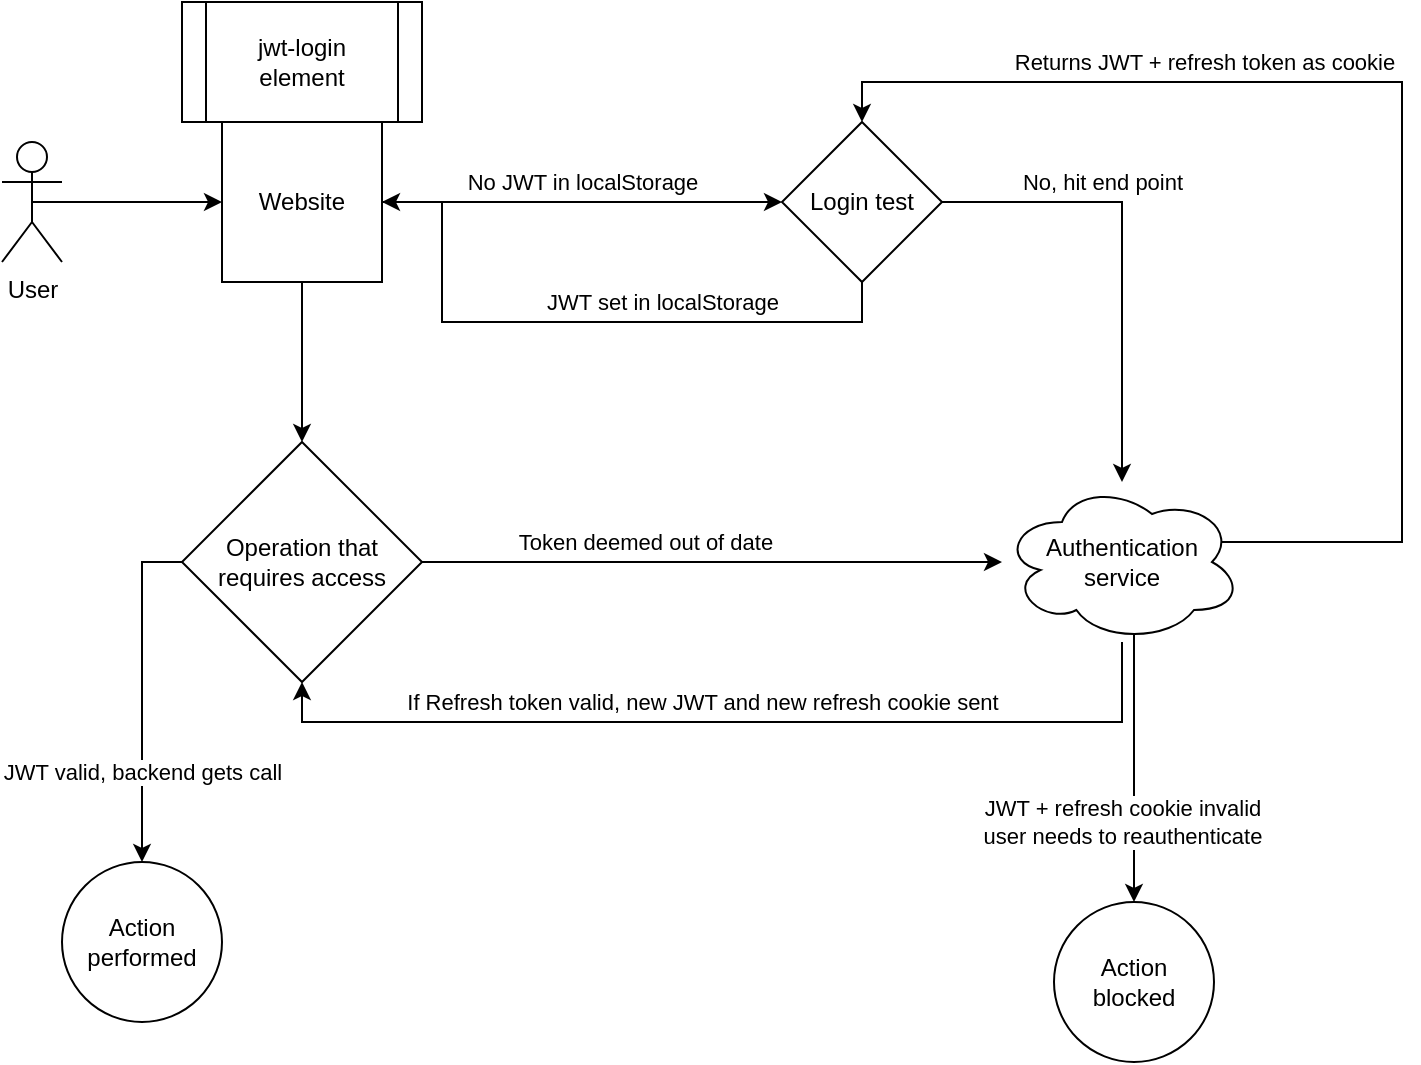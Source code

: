 <mxfile version="14.5.8" type="device"><diagram id="OGAcVCn59X7arvq0Qyww" name="Page-1"><mxGraphModel dx="1550" dy="873" grid="1" gridSize="10" guides="1" tooltips="1" connect="1" arrows="1" fold="1" page="1" pageScale="1" pageWidth="850" pageHeight="1100" math="0" shadow="0"><root><mxCell id="0"/><mxCell id="1" parent="0"/><mxCell id="q3y9n78z-gJNmqcc7JbI-5" style="edgeStyle=orthogonalEdgeStyle;rounded=0;orthogonalLoop=1;jettySize=auto;html=1;exitX=0.5;exitY=0.5;exitDx=0;exitDy=0;exitPerimeter=0;entryX=0;entryY=0.5;entryDx=0;entryDy=0;" edge="1" parent="1" source="q3y9n78z-gJNmqcc7JbI-1" target="q3y9n78z-gJNmqcc7JbI-2"><mxGeometry relative="1" as="geometry"/></mxCell><mxCell id="q3y9n78z-gJNmqcc7JbI-1" value="User" style="shape=umlActor;verticalLabelPosition=bottom;verticalAlign=top;html=1;outlineConnect=0;" vertex="1" parent="1"><mxGeometry x="60" y="200" width="30" height="60" as="geometry"/></mxCell><mxCell id="q3y9n78z-gJNmqcc7JbI-7" value="No JWT in localStorage" style="edgeStyle=orthogonalEdgeStyle;rounded=0;orthogonalLoop=1;jettySize=auto;html=1;" edge="1" parent="1" source="q3y9n78z-gJNmqcc7JbI-2" target="q3y9n78z-gJNmqcc7JbI-6"><mxGeometry y="10" relative="1" as="geometry"><mxPoint as="offset"/></mxGeometry></mxCell><mxCell id="q3y9n78z-gJNmqcc7JbI-13" style="edgeStyle=orthogonalEdgeStyle;rounded=0;orthogonalLoop=1;jettySize=auto;html=1;" edge="1" parent="1" source="q3y9n78z-gJNmqcc7JbI-2" target="q3y9n78z-gJNmqcc7JbI-9"><mxGeometry relative="1" as="geometry"/></mxCell><mxCell id="q3y9n78z-gJNmqcc7JbI-2" value="Website" style="whiteSpace=wrap;html=1;aspect=fixed;" vertex="1" parent="1"><mxGeometry x="170" y="190" width="80" height="80" as="geometry"/></mxCell><mxCell id="q3y9n78z-gJNmqcc7JbI-11" style="edgeStyle=orthogonalEdgeStyle;rounded=0;orthogonalLoop=1;jettySize=auto;html=1;exitX=0.875;exitY=0.5;exitDx=0;exitDy=0;exitPerimeter=0;entryX=0.5;entryY=0;entryDx=0;entryDy=0;" edge="1" parent="1" source="q3y9n78z-gJNmqcc7JbI-3" target="q3y9n78z-gJNmqcc7JbI-6"><mxGeometry relative="1" as="geometry"><Array as="points"><mxPoint x="665" y="400"/><mxPoint x="760" y="400"/><mxPoint x="760" y="170"/><mxPoint x="490" y="170"/></Array></mxGeometry></mxCell><mxCell id="q3y9n78z-gJNmqcc7JbI-12" value="Returns JWT + refresh token as cookie" style="edgeLabel;html=1;align=center;verticalAlign=middle;resizable=0;points=[];" vertex="1" connectable="0" parent="q3y9n78z-gJNmqcc7JbI-11"><mxGeometry x="0.263" relative="1" as="geometry"><mxPoint x="-40" y="-10" as="offset"/></mxGeometry></mxCell><mxCell id="q3y9n78z-gJNmqcc7JbI-16" value="If Refresh token valid, new JWT and new refresh cookie sent" style="edgeStyle=orthogonalEdgeStyle;rounded=0;orthogonalLoop=1;jettySize=auto;html=1;entryX=0.5;entryY=1;entryDx=0;entryDy=0;" edge="1" parent="1" source="q3y9n78z-gJNmqcc7JbI-3" target="q3y9n78z-gJNmqcc7JbI-9"><mxGeometry x="0.064" y="-10" relative="1" as="geometry"><Array as="points"><mxPoint x="620" y="490"/><mxPoint x="210" y="490"/></Array><mxPoint as="offset"/></mxGeometry></mxCell><mxCell id="q3y9n78z-gJNmqcc7JbI-23" value="JWT + refresh cookie invalid&lt;br&gt;user needs to reauthenticate" style="edgeStyle=orthogonalEdgeStyle;rounded=0;orthogonalLoop=1;jettySize=auto;html=1;exitX=0.55;exitY=0.95;exitDx=0;exitDy=0;exitPerimeter=0;" edge="1" parent="1" source="q3y9n78z-gJNmqcc7JbI-3" target="q3y9n78z-gJNmqcc7JbI-22"><mxGeometry x="0.403" y="-6" relative="1" as="geometry"><mxPoint as="offset"/></mxGeometry></mxCell><mxCell id="q3y9n78z-gJNmqcc7JbI-3" value="Authentication&lt;br&gt;service" style="ellipse;shape=cloud;whiteSpace=wrap;html=1;" vertex="1" parent="1"><mxGeometry x="560" y="370" width="120" height="80" as="geometry"/></mxCell><mxCell id="q3y9n78z-gJNmqcc7JbI-4" value="jwt-login&lt;br&gt;element" style="shape=process;whiteSpace=wrap;html=1;backgroundOutline=1;" vertex="1" parent="1"><mxGeometry x="150" y="130" width="120" height="60" as="geometry"/></mxCell><mxCell id="q3y9n78z-gJNmqcc7JbI-8" value="No, hit end point" style="edgeStyle=orthogonalEdgeStyle;rounded=0;orthogonalLoop=1;jettySize=auto;html=1;exitX=1;exitY=0.5;exitDx=0;exitDy=0;" edge="1" parent="1" source="q3y9n78z-gJNmqcc7JbI-6" target="q3y9n78z-gJNmqcc7JbI-3"><mxGeometry x="-0.304" y="10" relative="1" as="geometry"><mxPoint as="offset"/></mxGeometry></mxCell><mxCell id="q3y9n78z-gJNmqcc7JbI-19" style="edgeStyle=orthogonalEdgeStyle;rounded=0;orthogonalLoop=1;jettySize=auto;html=1;exitX=0.5;exitY=1;exitDx=0;exitDy=0;entryX=1;entryY=0.5;entryDx=0;entryDy=0;" edge="1" parent="1" source="q3y9n78z-gJNmqcc7JbI-6" target="q3y9n78z-gJNmqcc7JbI-2"><mxGeometry relative="1" as="geometry"><Array as="points"><mxPoint x="490" y="290"/><mxPoint x="280" y="290"/><mxPoint x="280" y="230"/></Array></mxGeometry></mxCell><mxCell id="q3y9n78z-gJNmqcc7JbI-20" value="JWT set in localStorage" style="edgeLabel;html=1;align=center;verticalAlign=middle;resizable=0;points=[];" vertex="1" connectable="0" parent="q3y9n78z-gJNmqcc7JbI-19"><mxGeometry x="0.039" relative="1" as="geometry"><mxPoint x="46" y="-10" as="offset"/></mxGeometry></mxCell><mxCell id="q3y9n78z-gJNmqcc7JbI-6" value="Login test" style="rhombus;whiteSpace=wrap;html=1;" vertex="1" parent="1"><mxGeometry x="450" y="190" width="80" height="80" as="geometry"/></mxCell><mxCell id="q3y9n78z-gJNmqcc7JbI-14" style="edgeStyle=orthogonalEdgeStyle;rounded=0;orthogonalLoop=1;jettySize=auto;html=1;" edge="1" parent="1" source="q3y9n78z-gJNmqcc7JbI-9" target="q3y9n78z-gJNmqcc7JbI-3"><mxGeometry relative="1" as="geometry"/></mxCell><mxCell id="q3y9n78z-gJNmqcc7JbI-15" value="Token deemed out of date&amp;nbsp;" style="edgeLabel;html=1;align=center;verticalAlign=middle;resizable=0;points=[];" vertex="1" connectable="0" parent="q3y9n78z-gJNmqcc7JbI-14"><mxGeometry x="-0.222" y="-3" relative="1" as="geometry"><mxPoint y="-13" as="offset"/></mxGeometry></mxCell><mxCell id="q3y9n78z-gJNmqcc7JbI-18" style="edgeStyle=orthogonalEdgeStyle;rounded=0;orthogonalLoop=1;jettySize=auto;html=1;exitX=0;exitY=0.5;exitDx=0;exitDy=0;" edge="1" parent="1" source="q3y9n78z-gJNmqcc7JbI-9" target="q3y9n78z-gJNmqcc7JbI-17"><mxGeometry relative="1" as="geometry"/></mxCell><mxCell id="q3y9n78z-gJNmqcc7JbI-21" value="JWT valid, backend gets call" style="edgeLabel;html=1;align=center;verticalAlign=middle;resizable=0;points=[];" vertex="1" connectable="0" parent="q3y9n78z-gJNmqcc7JbI-18"><mxGeometry x="0.468" relative="1" as="geometry"><mxPoint as="offset"/></mxGeometry></mxCell><mxCell id="q3y9n78z-gJNmqcc7JbI-9" value="Operation that requires access" style="rhombus;whiteSpace=wrap;html=1;" vertex="1" parent="1"><mxGeometry x="150" y="350" width="120" height="120" as="geometry"/></mxCell><mxCell id="q3y9n78z-gJNmqcc7JbI-17" value="Action performed" style="ellipse;whiteSpace=wrap;html=1;aspect=fixed;" vertex="1" parent="1"><mxGeometry x="90" y="560" width="80" height="80" as="geometry"/></mxCell><mxCell id="q3y9n78z-gJNmqcc7JbI-22" value="Action blocked" style="ellipse;whiteSpace=wrap;html=1;aspect=fixed;" vertex="1" parent="1"><mxGeometry x="586" y="580" width="80" height="80" as="geometry"/></mxCell></root></mxGraphModel></diagram></mxfile>